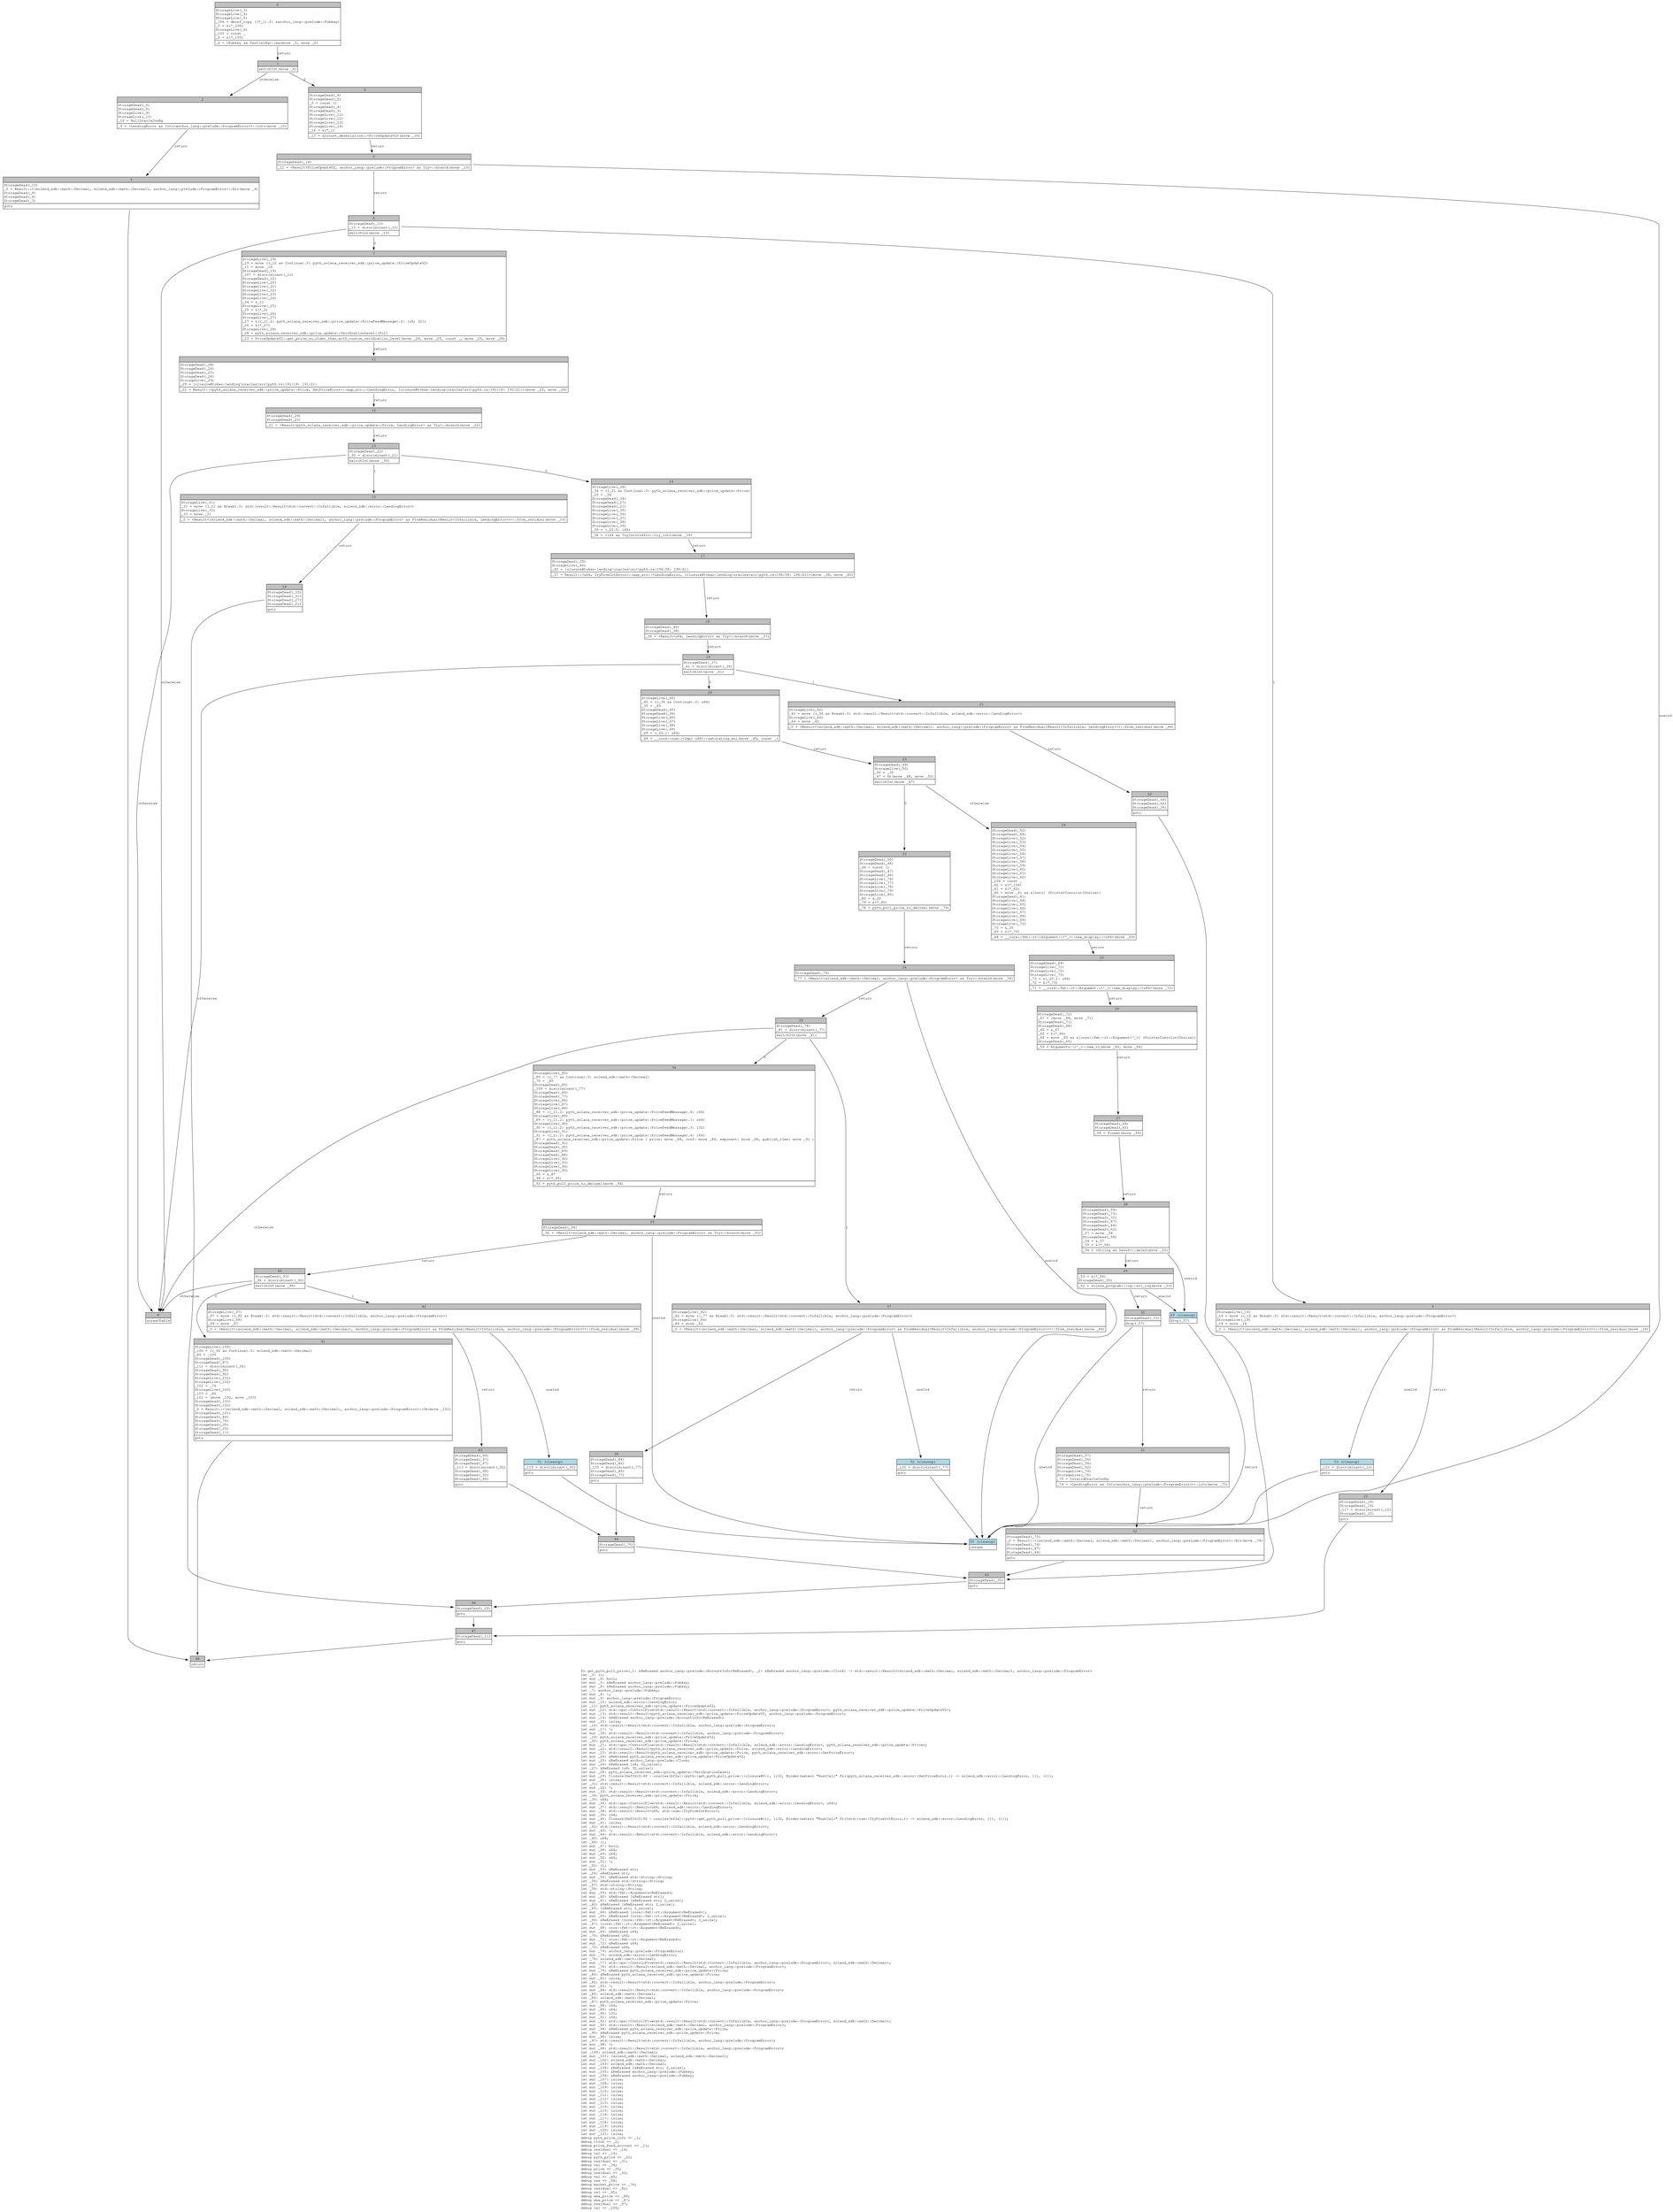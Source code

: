 digraph Mir_0_48 {
    graph [fontname="Courier, monospace"];
    node [fontname="Courier, monospace"];
    edge [fontname="Courier, monospace"];
    label=<fn get_pyth_pull_price(_1: &amp;ReErased anchor_lang::prelude::AccountInfo&lt;ReErased&gt;, _2: &amp;ReErased anchor_lang::prelude::Clock) -&gt; std::result::Result&lt;(solend_sdk::math::Decimal, solend_sdk::math::Decimal), anchor_lang::prelude::ProgramError&gt;<br align="left"/>let _3: ();<br align="left"/>let mut _4: bool;<br align="left"/>let mut _5: &amp;ReErased anchor_lang::prelude::Pubkey;<br align="left"/>let mut _6: &amp;ReErased anchor_lang::prelude::Pubkey;<br align="left"/>let _7: anchor_lang::prelude::Pubkey;<br align="left"/>let mut _8: !;<br align="left"/>let mut _9: anchor_lang::prelude::ProgramError;<br align="left"/>let mut _10: solend_sdk::error::LendingError;<br align="left"/>let _11: pyth_solana_receiver_sdk::price_update::PriceUpdateV2;<br align="left"/>let mut _12: std::ops::ControlFlow&lt;std::result::Result&lt;std::convert::Infallible, anchor_lang::prelude::ProgramError&gt;, pyth_solana_receiver_sdk::price_update::PriceUpdateV2&gt;;<br align="left"/>let mut _13: std::result::Result&lt;pyth_solana_receiver_sdk::price_update::PriceUpdateV2, anchor_lang::prelude::ProgramError&gt;;<br align="left"/>let mut _14: &amp;ReErased anchor_lang::prelude::AccountInfo&lt;ReErased&gt;;<br align="left"/>let mut _15: isize;<br align="left"/>let _16: std::result::Result&lt;std::convert::Infallible, anchor_lang::prelude::ProgramError&gt;;<br align="left"/>let mut _17: !;<br align="left"/>let mut _18: std::result::Result&lt;std::convert::Infallible, anchor_lang::prelude::ProgramError&gt;;<br align="left"/>let _19: pyth_solana_receiver_sdk::price_update::PriceUpdateV2;<br align="left"/>let _20: pyth_solana_receiver_sdk::price_update::Price;<br align="left"/>let mut _21: std::ops::ControlFlow&lt;std::result::Result&lt;std::convert::Infallible, solend_sdk::error::LendingError&gt;, pyth_solana_receiver_sdk::price_update::Price&gt;;<br align="left"/>let mut _22: std::result::Result&lt;pyth_solana_receiver_sdk::price_update::Price, solend_sdk::error::LendingError&gt;;<br align="left"/>let mut _23: std::result::Result&lt;pyth_solana_receiver_sdk::price_update::Price, pyth_solana_receiver_sdk::error::GetPriceError&gt;;<br align="left"/>let mut _24: &amp;ReErased pyth_solana_receiver_sdk::price_update::PriceUpdateV2;<br align="left"/>let mut _25: &amp;ReErased anchor_lang::prelude::Clock;<br align="left"/>let mut _26: &amp;ReErased [u8; 32_usize];<br align="left"/>let _27: &amp;ReErased [u8; 32_usize];<br align="left"/>let mut _28: pyth_solana_receiver_sdk::price_update::VerificationLevel;<br align="left"/>let mut _29: Closure(DefId(0:49 ~ oracles[bf2a]::pyth::get_pyth_pull_price::{closure#0}), [i32, Binder(extern &quot;RustCall&quot; fn((pyth_solana_receiver_sdk::error::GetPriceError,)) -&gt; solend_sdk::error::LendingError, []), ()]);<br align="left"/>let mut _30: isize;<br align="left"/>let _31: std::result::Result&lt;std::convert::Infallible, solend_sdk::error::LendingError&gt;;<br align="left"/>let mut _32: !;<br align="left"/>let mut _33: std::result::Result&lt;std::convert::Infallible, solend_sdk::error::LendingError&gt;;<br align="left"/>let _34: pyth_solana_receiver_sdk::price_update::Price;<br align="left"/>let _35: u64;<br align="left"/>let mut _36: std::ops::ControlFlow&lt;std::result::Result&lt;std::convert::Infallible, solend_sdk::error::LendingError&gt;, u64&gt;;<br align="left"/>let mut _37: std::result::Result&lt;u64, solend_sdk::error::LendingError&gt;;<br align="left"/>let mut _38: std::result::Result&lt;u64, std::num::TryFromIntError&gt;;<br align="left"/>let mut _39: i64;<br align="left"/>let mut _40: Closure(DefId(0:50 ~ oracles[bf2a]::pyth::get_pyth_pull_price::{closure#1}), [i32, Binder(extern &quot;RustCall&quot; fn((std::num::TryFromIntError,)) -&gt; solend_sdk::error::LendingError, []), ()]);<br align="left"/>let mut _41: isize;<br align="left"/>let _42: std::result::Result&lt;std::convert::Infallible, solend_sdk::error::LendingError&gt;;<br align="left"/>let mut _43: !;<br align="left"/>let mut _44: std::result::Result&lt;std::convert::Infallible, solend_sdk::error::LendingError&gt;;<br align="left"/>let _45: u64;<br align="left"/>let _46: ();<br align="left"/>let mut _47: bool;<br align="left"/>let mut _48: u64;<br align="left"/>let mut _49: u64;<br align="left"/>let mut _50: u64;<br align="left"/>let mut _51: !;<br align="left"/>let _52: ();<br align="left"/>let mut _53: &amp;ReErased str;<br align="left"/>let _54: &amp;ReErased str;<br align="left"/>let mut _55: &amp;ReErased std::string::String;<br align="left"/>let _56: &amp;ReErased std::string::String;<br align="left"/>let _57: std::string::String;<br align="left"/>let _58: std::string::String;<br align="left"/>let mut _59: std::fmt::Arguments&lt;ReErased&gt;;<br align="left"/>let mut _60: &amp;ReErased [&amp;ReErased str];<br align="left"/>let mut _61: &amp;ReErased [&amp;ReErased str; 2_usize];<br align="left"/>let _62: &amp;ReErased [&amp;ReErased str; 2_usize];<br align="left"/>let _63: [&amp;ReErased str; 2_usize];<br align="left"/>let mut _64: &amp;ReErased [core::fmt::rt::Argument&lt;ReErased&gt;];<br align="left"/>let mut _65: &amp;ReErased [core::fmt::rt::Argument&lt;ReErased&gt;; 2_usize];<br align="left"/>let _66: &amp;ReErased [core::fmt::rt::Argument&lt;ReErased&gt;; 2_usize];<br align="left"/>let _67: [core::fmt::rt::Argument&lt;ReErased&gt;; 2_usize];<br align="left"/>let mut _68: core::fmt::rt::Argument&lt;ReErased&gt;;<br align="left"/>let mut _69: &amp;ReErased u64;<br align="left"/>let _70: &amp;ReErased u64;<br align="left"/>let mut _71: core::fmt::rt::Argument&lt;ReErased&gt;;<br align="left"/>let mut _72: &amp;ReErased u64;<br align="left"/>let _73: &amp;ReErased u64;<br align="left"/>let mut _74: anchor_lang::prelude::ProgramError;<br align="left"/>let mut _75: solend_sdk::error::LendingError;<br align="left"/>let _76: solend_sdk::math::Decimal;<br align="left"/>let mut _77: std::ops::ControlFlow&lt;std::result::Result&lt;std::convert::Infallible, anchor_lang::prelude::ProgramError&gt;, solend_sdk::math::Decimal&gt;;<br align="left"/>let mut _78: std::result::Result&lt;solend_sdk::math::Decimal, anchor_lang::prelude::ProgramError&gt;;<br align="left"/>let mut _79: &amp;ReErased pyth_solana_receiver_sdk::price_update::Price;<br align="left"/>let _80: &amp;ReErased pyth_solana_receiver_sdk::price_update::Price;<br align="left"/>let mut _81: isize;<br align="left"/>let _82: std::result::Result&lt;std::convert::Infallible, anchor_lang::prelude::ProgramError&gt;;<br align="left"/>let mut _83: !;<br align="left"/>let mut _84: std::result::Result&lt;std::convert::Infallible, anchor_lang::prelude::ProgramError&gt;;<br align="left"/>let _85: solend_sdk::math::Decimal;<br align="left"/>let _86: solend_sdk::math::Decimal;<br align="left"/>let _87: pyth_solana_receiver_sdk::price_update::Price;<br align="left"/>let mut _88: i64;<br align="left"/>let mut _89: u64;<br align="left"/>let mut _90: i32;<br align="left"/>let mut _91: i64;<br align="left"/>let mut _92: std::ops::ControlFlow&lt;std::result::Result&lt;std::convert::Infallible, anchor_lang::prelude::ProgramError&gt;, solend_sdk::math::Decimal&gt;;<br align="left"/>let mut _93: std::result::Result&lt;solend_sdk::math::Decimal, anchor_lang::prelude::ProgramError&gt;;<br align="left"/>let mut _94: &amp;ReErased pyth_solana_receiver_sdk::price_update::Price;<br align="left"/>let _95: &amp;ReErased pyth_solana_receiver_sdk::price_update::Price;<br align="left"/>let mut _96: isize;<br align="left"/>let _97: std::result::Result&lt;std::convert::Infallible, anchor_lang::prelude::ProgramError&gt;;<br align="left"/>let mut _98: !;<br align="left"/>let mut _99: std::result::Result&lt;std::convert::Infallible, anchor_lang::prelude::ProgramError&gt;;<br align="left"/>let _100: solend_sdk::math::Decimal;<br align="left"/>let mut _101: (solend_sdk::math::Decimal, solend_sdk::math::Decimal);<br align="left"/>let mut _102: solend_sdk::math::Decimal;<br align="left"/>let mut _103: solend_sdk::math::Decimal;<br align="left"/>let mut _104: &amp;ReErased [&amp;ReErased str; 2_usize];<br align="left"/>let mut _105: &amp;ReErased anchor_lang::prelude::Pubkey;<br align="left"/>let mut _106: &amp;ReErased anchor_lang::prelude::Pubkey;<br align="left"/>let mut _107: isize;<br align="left"/>let mut _108: isize;<br align="left"/>let mut _109: isize;<br align="left"/>let mut _110: isize;<br align="left"/>let mut _111: isize;<br align="left"/>let mut _112: isize;<br align="left"/>let mut _113: isize;<br align="left"/>let mut _114: isize;<br align="left"/>let mut _115: isize;<br align="left"/>let mut _116: isize;<br align="left"/>let mut _117: isize;<br align="left"/>let mut _118: isize;<br align="left"/>let mut _119: isize;<br align="left"/>let mut _120: isize;<br align="left"/>let mut _121: isize;<br align="left"/>debug pyth_price_info =&gt; _1;<br align="left"/>debug clock =&gt; _2;<br align="left"/>debug price_feed_account =&gt; _11;<br align="left"/>debug residual =&gt; _16;<br align="left"/>debug val =&gt; _19;<br align="left"/>debug pyth_price =&gt; _20;<br align="left"/>debug residual =&gt; _31;<br align="left"/>debug val =&gt; _34;<br align="left"/>debug price =&gt; _35;<br align="left"/>debug residual =&gt; _42;<br align="left"/>debug val =&gt; _45;<br align="left"/>debug res =&gt; _58;<br align="left"/>debug market_price =&gt; _76;<br align="left"/>debug residual =&gt; _82;<br align="left"/>debug val =&gt; _85;<br align="left"/>debug ema_price =&gt; _86;<br align="left"/>debug ema_price =&gt; _87;<br align="left"/>debug residual =&gt; _97;<br align="left"/>debug val =&gt; _100;<br align="left"/>>;
    bb0__0_48 [shape="none", label=<<table border="0" cellborder="1" cellspacing="0"><tr><td bgcolor="gray" align="center" colspan="1">0</td></tr><tr><td align="left" balign="left">StorageLive(_3)<br/>StorageLive(_4)<br/>StorageLive(_5)<br/>_106 = deref_copy ((*_1).0: &amp;anchor_lang::prelude::Pubkey)<br/>_5 = &amp;(*_106)<br/>StorageLive(_6)<br/>_105 = const _<br/>_6 = &amp;(*_105)<br/></td></tr><tr><td align="left">_4 = &lt;Pubkey as PartialEq&gt;::eq(move _5, move _6)</td></tr></table>>];
    bb1__0_48 [shape="none", label=<<table border="0" cellborder="1" cellspacing="0"><tr><td bgcolor="gray" align="center" colspan="1">1</td></tr><tr><td align="left">switchInt(move _4)</td></tr></table>>];
    bb2__0_48 [shape="none", label=<<table border="0" cellborder="1" cellspacing="0"><tr><td bgcolor="gray" align="center" colspan="1">2</td></tr><tr><td align="left" balign="left">StorageDead(_6)<br/>StorageDead(_5)<br/>StorageLive(_9)<br/>StorageLive(_10)<br/>_10 = NullOracleConfig<br/></td></tr><tr><td align="left">_9 = &lt;LendingError as Into&lt;anchor_lang::prelude::ProgramError&gt;&gt;::into(move _10)</td></tr></table>>];
    bb3__0_48 [shape="none", label=<<table border="0" cellborder="1" cellspacing="0"><tr><td bgcolor="gray" align="center" colspan="1">3</td></tr><tr><td align="left" balign="left">StorageDead(_10)<br/>_0 = Result::&lt;(solend_sdk::math::Decimal, solend_sdk::math::Decimal), anchor_lang::prelude::ProgramError&gt;::Err(move _9)<br/>StorageDead(_9)<br/>StorageDead(_4)<br/>StorageDead(_3)<br/></td></tr><tr><td align="left">goto</td></tr></table>>];
    bb4__0_48 [shape="none", label=<<table border="0" cellborder="1" cellspacing="0"><tr><td bgcolor="gray" align="center" colspan="1">4</td></tr><tr><td align="left" balign="left">StorageDead(_6)<br/>StorageDead(_5)<br/>_3 = const ()<br/>StorageDead(_4)<br/>StorageDead(_3)<br/>StorageLive(_11)<br/>StorageLive(_12)<br/>StorageLive(_13)<br/>StorageLive(_14)<br/>_14 = &amp;(*_1)<br/></td></tr><tr><td align="left">_13 = account_deserialize::&lt;PriceUpdateV2&gt;(move _14)</td></tr></table>>];
    bb5__0_48 [shape="none", label=<<table border="0" cellborder="1" cellspacing="0"><tr><td bgcolor="gray" align="center" colspan="1">5</td></tr><tr><td align="left" balign="left">StorageDead(_14)<br/></td></tr><tr><td align="left">_12 = &lt;Result&lt;PriceUpdateV2, anchor_lang::prelude::ProgramError&gt; as Try&gt;::branch(move _13)</td></tr></table>>];
    bb6__0_48 [shape="none", label=<<table border="0" cellborder="1" cellspacing="0"><tr><td bgcolor="gray" align="center" colspan="1">6</td></tr><tr><td align="left" balign="left">StorageDead(_13)<br/>_15 = discriminant(_12)<br/></td></tr><tr><td align="left">switchInt(move _15)</td></tr></table>>];
    bb7__0_48 [shape="none", label=<<table border="0" cellborder="1" cellspacing="0"><tr><td bgcolor="gray" align="center" colspan="1">7</td></tr><tr><td align="left" balign="left">StorageLive(_19)<br/>_19 = move ((_12 as Continue).0: pyth_solana_receiver_sdk::price_update::PriceUpdateV2)<br/>_11 = move _19<br/>StorageDead(_19)<br/>_107 = discriminant(_12)<br/>StorageDead(_12)<br/>StorageLive(_20)<br/>StorageLive(_21)<br/>StorageLive(_22)<br/>StorageLive(_23)<br/>StorageLive(_24)<br/>_24 = &amp;_11<br/>StorageLive(_25)<br/>_25 = &amp;(*_2)<br/>StorageLive(_26)<br/>StorageLive(_27)<br/>_27 = &amp;((_11.2: pyth_solana_receiver_sdk::price_update::PriceFeedMessage).0: [u8; 32])<br/>_26 = &amp;(*_27)<br/>StorageLive(_28)<br/>_28 = pyth_solana_receiver_sdk::price_update::VerificationLevel::Full<br/></td></tr><tr><td align="left">_23 = PriceUpdateV2::get_price_no_older_than_with_custom_verification_level(move _24, move _25, const _, move _26, move _28)</td></tr></table>>];
    bb8__0_48 [shape="none", label=<<table border="0" cellborder="1" cellspacing="0"><tr><td bgcolor="gray" align="center" colspan="1">8</td></tr><tr><td align="left">unreachable</td></tr></table>>];
    bb9__0_48 [shape="none", label=<<table border="0" cellborder="1" cellspacing="0"><tr><td bgcolor="gray" align="center" colspan="1">9</td></tr><tr><td align="left" balign="left">StorageLive(_16)<br/>_16 = move ((_12 as Break).0: std::result::Result&lt;std::convert::Infallible, anchor_lang::prelude::ProgramError&gt;)<br/>StorageLive(_18)<br/>_18 = move _16<br/></td></tr><tr><td align="left">_0 = &lt;Result&lt;(solend_sdk::math::Decimal, solend_sdk::math::Decimal), anchor_lang::prelude::ProgramError&gt; as FromResidual&lt;Result&lt;Infallible, anchor_lang::prelude::ProgramError&gt;&gt;&gt;::from_residual(move _18)</td></tr></table>>];
    bb10__0_48 [shape="none", label=<<table border="0" cellborder="1" cellspacing="0"><tr><td bgcolor="gray" align="center" colspan="1">10</td></tr><tr><td align="left" balign="left">StorageDead(_18)<br/>StorageDead(_16)<br/>_117 = discriminant(_12)<br/>StorageDead(_12)<br/></td></tr><tr><td align="left">goto</td></tr></table>>];
    bb11__0_48 [shape="none", label=<<table border="0" cellborder="1" cellspacing="0"><tr><td bgcolor="gray" align="center" colspan="1">11</td></tr><tr><td align="left" balign="left">StorageDead(_28)<br/>StorageDead(_26)<br/>StorageDead(_25)<br/>StorageDead(_24)<br/>StorageLive(_29)<br/>_29 = {closure@token-lending\oracles\src\pyth.rs:191:18: 191:21}<br/></td></tr><tr><td align="left">_22 = Result::&lt;pyth_solana_receiver_sdk::price_update::Price, GetPriceError&gt;::map_err::&lt;LendingError, {closure@token-lending\oracles\src\pyth.rs:191:18: 191:21}&gt;(move _23, move _29)</td></tr></table>>];
    bb12__0_48 [shape="none", label=<<table border="0" cellborder="1" cellspacing="0"><tr><td bgcolor="gray" align="center" colspan="1">12</td></tr><tr><td align="left" balign="left">StorageDead(_29)<br/>StorageDead(_23)<br/></td></tr><tr><td align="left">_21 = &lt;Result&lt;pyth_solana_receiver_sdk::price_update::Price, LendingError&gt; as Try&gt;::branch(move _22)</td></tr></table>>];
    bb13__0_48 [shape="none", label=<<table border="0" cellborder="1" cellspacing="0"><tr><td bgcolor="gray" align="center" colspan="1">13</td></tr><tr><td align="left" balign="left">StorageDead(_22)<br/>_30 = discriminant(_21)<br/></td></tr><tr><td align="left">switchInt(move _30)</td></tr></table>>];
    bb14__0_48 [shape="none", label=<<table border="0" cellborder="1" cellspacing="0"><tr><td bgcolor="gray" align="center" colspan="1">14</td></tr><tr><td align="left" balign="left">StorageLive(_34)<br/>_34 = ((_21 as Continue).0: pyth_solana_receiver_sdk::price_update::Price)<br/>_20 = _34<br/>StorageDead(_34)<br/>StorageDead(_27)<br/>StorageDead(_21)<br/>StorageLive(_35)<br/>StorageLive(_36)<br/>StorageLive(_37)<br/>StorageLive(_38)<br/>StorageLive(_39)<br/>_39 = (_20.0: i64)<br/></td></tr><tr><td align="left">_38 = &lt;i64 as TryInto&lt;u64&gt;&gt;::try_into(move _39)</td></tr></table>>];
    bb15__0_48 [shape="none", label=<<table border="0" cellborder="1" cellspacing="0"><tr><td bgcolor="gray" align="center" colspan="1">15</td></tr><tr><td align="left" balign="left">StorageLive(_31)<br/>_31 = move ((_21 as Break).0: std::result::Result&lt;std::convert::Infallible, solend_sdk::error::LendingError&gt;)<br/>StorageLive(_33)<br/>_33 = move _31<br/></td></tr><tr><td align="left">_0 = &lt;Result&lt;(solend_sdk::math::Decimal, solend_sdk::math::Decimal), anchor_lang::prelude::ProgramError&gt; as FromResidual&lt;Result&lt;Infallible, LendingError&gt;&gt;&gt;::from_residual(move _33)</td></tr></table>>];
    bb16__0_48 [shape="none", label=<<table border="0" cellborder="1" cellspacing="0"><tr><td bgcolor="gray" align="center" colspan="1">16</td></tr><tr><td align="left" balign="left">StorageDead(_33)<br/>StorageDead(_31)<br/>StorageDead(_27)<br/>StorageDead(_21)<br/></td></tr><tr><td align="left">goto</td></tr></table>>];
    bb17__0_48 [shape="none", label=<<table border="0" cellborder="1" cellspacing="0"><tr><td bgcolor="gray" align="center" colspan="1">17</td></tr><tr><td align="left" balign="left">StorageDead(_39)<br/>StorageLive(_40)<br/>_40 = {closure@token-lending\oracles\src\pyth.rs:196:58: 196:61}<br/></td></tr><tr><td align="left">_37 = Result::&lt;u64, TryFromIntError&gt;::map_err::&lt;LendingError, {closure@token-lending\oracles\src\pyth.rs:196:58: 196:61}&gt;(move _38, move _40)</td></tr></table>>];
    bb18__0_48 [shape="none", label=<<table border="0" cellborder="1" cellspacing="0"><tr><td bgcolor="gray" align="center" colspan="1">18</td></tr><tr><td align="left" balign="left">StorageDead(_40)<br/>StorageDead(_38)<br/></td></tr><tr><td align="left">_36 = &lt;Result&lt;u64, LendingError&gt; as Try&gt;::branch(move _37)</td></tr></table>>];
    bb19__0_48 [shape="none", label=<<table border="0" cellborder="1" cellspacing="0"><tr><td bgcolor="gray" align="center" colspan="1">19</td></tr><tr><td align="left" balign="left">StorageDead(_37)<br/>_41 = discriminant(_36)<br/></td></tr><tr><td align="left">switchInt(move _41)</td></tr></table>>];
    bb20__0_48 [shape="none", label=<<table border="0" cellborder="1" cellspacing="0"><tr><td bgcolor="gray" align="center" colspan="1">20</td></tr><tr><td align="left" balign="left">StorageLive(_45)<br/>_45 = ((_36 as Continue).0: u64)<br/>_35 = _45<br/>StorageDead(_45)<br/>StorageDead(_36)<br/>StorageLive(_46)<br/>StorageLive(_47)<br/>StorageLive(_48)<br/>StorageLive(_49)<br/>_49 = (_20.1: u64)<br/></td></tr><tr><td align="left">_48 = __core::num::&lt;impl u64&gt;::saturating_mul(move _49, const _)</td></tr></table>>];
    bb21__0_48 [shape="none", label=<<table border="0" cellborder="1" cellspacing="0"><tr><td bgcolor="gray" align="center" colspan="1">21</td></tr><tr><td align="left" balign="left">StorageLive(_42)<br/>_42 = move ((_36 as Break).0: std::result::Result&lt;std::convert::Infallible, solend_sdk::error::LendingError&gt;)<br/>StorageLive(_44)<br/>_44 = move _42<br/></td></tr><tr><td align="left">_0 = &lt;Result&lt;(solend_sdk::math::Decimal, solend_sdk::math::Decimal), anchor_lang::prelude::ProgramError&gt; as FromResidual&lt;Result&lt;Infallible, LendingError&gt;&gt;&gt;::from_residual(move _44)</td></tr></table>>];
    bb22__0_48 [shape="none", label=<<table border="0" cellborder="1" cellspacing="0"><tr><td bgcolor="gray" align="center" colspan="1">22</td></tr><tr><td align="left" balign="left">StorageDead(_44)<br/>StorageDead(_42)<br/>StorageDead(_36)<br/></td></tr><tr><td align="left">goto</td></tr></table>>];
    bb23__0_48 [shape="none", label=<<table border="0" cellborder="1" cellspacing="0"><tr><td bgcolor="gray" align="center" colspan="1">23</td></tr><tr><td align="left" balign="left">StorageDead(_49)<br/>StorageLive(_50)<br/>_50 = _35<br/>_47 = Gt(move _48, move _50)<br/></td></tr><tr><td align="left">switchInt(move _47)</td></tr></table>>];
    bb24__0_48 [shape="none", label=<<table border="0" cellborder="1" cellspacing="0"><tr><td bgcolor="gray" align="center" colspan="1">24</td></tr><tr><td align="left" balign="left">StorageDead(_50)<br/>StorageDead(_48)<br/>StorageLive(_52)<br/>StorageLive(_53)<br/>StorageLive(_54)<br/>StorageLive(_55)<br/>StorageLive(_56)<br/>StorageLive(_57)<br/>StorageLive(_58)<br/>StorageLive(_59)<br/>StorageLive(_60)<br/>StorageLive(_61)<br/>StorageLive(_62)<br/>_104 = const _<br/>_62 = &amp;(*_104)<br/>_61 = &amp;(*_62)<br/>_60 = move _61 as &amp;[&amp;str] (PointerCoercion(Unsize))<br/>StorageDead(_61)<br/>StorageLive(_64)<br/>StorageLive(_65)<br/>StorageLive(_66)<br/>StorageLive(_67)<br/>StorageLive(_68)<br/>StorageLive(_69)<br/>StorageLive(_70)<br/>_70 = &amp;_35<br/>_69 = &amp;(*_70)<br/></td></tr><tr><td align="left">_68 = __core::fmt::rt::Argument::&lt;'_&gt;::new_display::&lt;u64&gt;(move _69)</td></tr></table>>];
    bb25__0_48 [shape="none", label=<<table border="0" cellborder="1" cellspacing="0"><tr><td bgcolor="gray" align="center" colspan="1">25</td></tr><tr><td align="left" balign="left">StorageDead(_69)<br/>StorageLive(_71)<br/>StorageLive(_72)<br/>StorageLive(_73)<br/>_73 = &amp;(_20.1: u64)<br/>_72 = &amp;(*_73)<br/></td></tr><tr><td align="left">_71 = __core::fmt::rt::Argument::&lt;'_&gt;::new_display::&lt;u64&gt;(move _72)</td></tr></table>>];
    bb26__0_48 [shape="none", label=<<table border="0" cellborder="1" cellspacing="0"><tr><td bgcolor="gray" align="center" colspan="1">26</td></tr><tr><td align="left" balign="left">StorageDead(_72)<br/>_67 = [move _68, move _71]<br/>StorageDead(_71)<br/>StorageDead(_68)<br/>_66 = &amp;_67<br/>_65 = &amp;(*_66)<br/>_64 = move _65 as &amp;[core::fmt::rt::Argument&lt;'_&gt;] (PointerCoercion(Unsize))<br/>StorageDead(_65)<br/></td></tr><tr><td align="left">_59 = Arguments::&lt;'_&gt;::new_v1(move _60, move _64)</td></tr></table>>];
    bb27__0_48 [shape="none", label=<<table border="0" cellborder="1" cellspacing="0"><tr><td bgcolor="gray" align="center" colspan="1">27</td></tr><tr><td align="left" balign="left">StorageDead(_64)<br/>StorageDead(_60)<br/></td></tr><tr><td align="left">_58 = format(move _59)</td></tr></table>>];
    bb28__0_48 [shape="none", label=<<table border="0" cellborder="1" cellspacing="0"><tr><td bgcolor="gray" align="center" colspan="1">28</td></tr><tr><td align="left" balign="left">StorageDead(_59)<br/>StorageDead(_73)<br/>StorageDead(_70)<br/>StorageDead(_67)<br/>StorageDead(_66)<br/>StorageDead(_62)<br/>_57 = move _58<br/>StorageDead(_58)<br/>_56 = &amp;_57<br/>_55 = &amp;(*_56)<br/></td></tr><tr><td align="left">_54 = &lt;String as Deref&gt;::deref(move _55)</td></tr></table>>];
    bb29__0_48 [shape="none", label=<<table border="0" cellborder="1" cellspacing="0"><tr><td bgcolor="gray" align="center" colspan="1">29</td></tr><tr><td align="left" balign="left">_53 = &amp;(*_54)<br/>StorageDead(_55)<br/></td></tr><tr><td align="left">_52 = solana_program::log::sol_log(move _53)</td></tr></table>>];
    bb30__0_48 [shape="none", label=<<table border="0" cellborder="1" cellspacing="0"><tr><td bgcolor="gray" align="center" colspan="1">30</td></tr><tr><td align="left" balign="left">StorageDead(_53)<br/></td></tr><tr><td align="left">drop(_57)</td></tr></table>>];
    bb31__0_48 [shape="none", label=<<table border="0" cellborder="1" cellspacing="0"><tr><td bgcolor="gray" align="center" colspan="1">31</td></tr><tr><td align="left" balign="left">StorageDead(_57)<br/>StorageDead(_56)<br/>StorageDead(_54)<br/>StorageDead(_52)<br/>StorageLive(_74)<br/>StorageLive(_75)<br/>_75 = InvalidOracleConfig<br/></td></tr><tr><td align="left">_74 = &lt;LendingError as Into&lt;anchor_lang::prelude::ProgramError&gt;&gt;::into(move _75)</td></tr></table>>];
    bb32__0_48 [shape="none", label=<<table border="0" cellborder="1" cellspacing="0"><tr><td bgcolor="gray" align="center" colspan="1">32</td></tr><tr><td align="left" balign="left">StorageDead(_75)<br/>_0 = Result::&lt;(solend_sdk::math::Decimal, solend_sdk::math::Decimal), anchor_lang::prelude::ProgramError&gt;::Err(move _74)<br/>StorageDead(_74)<br/>StorageDead(_47)<br/>StorageDead(_46)<br/></td></tr><tr><td align="left">goto</td></tr></table>>];
    bb33__0_48 [shape="none", label=<<table border="0" cellborder="1" cellspacing="0"><tr><td bgcolor="gray" align="center" colspan="1">33</td></tr><tr><td align="left" balign="left">StorageDead(_50)<br/>StorageDead(_48)<br/>_46 = const ()<br/>StorageDead(_47)<br/>StorageDead(_46)<br/>StorageLive(_76)<br/>StorageLive(_77)<br/>StorageLive(_78)<br/>StorageLive(_79)<br/>StorageLive(_80)<br/>_80 = &amp;_20<br/>_79 = &amp;(*_80)<br/></td></tr><tr><td align="left">_78 = pyth_pull_price_to_decimal(move _79)</td></tr></table>>];
    bb34__0_48 [shape="none", label=<<table border="0" cellborder="1" cellspacing="0"><tr><td bgcolor="gray" align="center" colspan="1">34</td></tr><tr><td align="left" balign="left">StorageDead(_79)<br/></td></tr><tr><td align="left">_77 = &lt;Result&lt;solend_sdk::math::Decimal, anchor_lang::prelude::ProgramError&gt; as Try&gt;::branch(move _78)</td></tr></table>>];
    bb35__0_48 [shape="none", label=<<table border="0" cellborder="1" cellspacing="0"><tr><td bgcolor="gray" align="center" colspan="1">35</td></tr><tr><td align="left" balign="left">StorageDead(_78)<br/>_81 = discriminant(_77)<br/></td></tr><tr><td align="left">switchInt(move _81)</td></tr></table>>];
    bb36__0_48 [shape="none", label=<<table border="0" cellborder="1" cellspacing="0"><tr><td bgcolor="gray" align="center" colspan="1">36</td></tr><tr><td align="left" balign="left">StorageLive(_85)<br/>_85 = ((_77 as Continue).0: solend_sdk::math::Decimal)<br/>_76 = _85<br/>StorageDead(_85)<br/>_109 = discriminant(_77)<br/>StorageDead(_80)<br/>StorageDead(_77)<br/>StorageLive(_86)<br/>StorageLive(_87)<br/>StorageLive(_88)<br/>_88 = ((_11.2: pyth_solana_receiver_sdk::price_update::PriceFeedMessage).6: i64)<br/>StorageLive(_89)<br/>_89 = ((_11.2: pyth_solana_receiver_sdk::price_update::PriceFeedMessage).7: u64)<br/>StorageLive(_90)<br/>_90 = ((_11.2: pyth_solana_receiver_sdk::price_update::PriceFeedMessage).3: i32)<br/>StorageLive(_91)<br/>_91 = ((_11.2: pyth_solana_receiver_sdk::price_update::PriceFeedMessage).4: i64)<br/>_87 = pyth_solana_receiver_sdk::price_update::Price { price: move _88, conf: move _89, exponent: move _90, publish_time: move _91 }<br/>StorageDead(_91)<br/>StorageDead(_90)<br/>StorageDead(_89)<br/>StorageDead(_88)<br/>StorageLive(_92)<br/>StorageLive(_93)<br/>StorageLive(_94)<br/>StorageLive(_95)<br/>_95 = &amp;_87<br/>_94 = &amp;(*_95)<br/></td></tr><tr><td align="left">_93 = pyth_pull_price_to_decimal(move _94)</td></tr></table>>];
    bb37__0_48 [shape="none", label=<<table border="0" cellborder="1" cellspacing="0"><tr><td bgcolor="gray" align="center" colspan="1">37</td></tr><tr><td align="left" balign="left">StorageLive(_82)<br/>_82 = move ((_77 as Break).0: std::result::Result&lt;std::convert::Infallible, anchor_lang::prelude::ProgramError&gt;)<br/>StorageLive(_84)<br/>_84 = move _82<br/></td></tr><tr><td align="left">_0 = &lt;Result&lt;(solend_sdk::math::Decimal, solend_sdk::math::Decimal), anchor_lang::prelude::ProgramError&gt; as FromResidual&lt;Result&lt;Infallible, anchor_lang::prelude::ProgramError&gt;&gt;&gt;::from_residual(move _84)</td></tr></table>>];
    bb38__0_48 [shape="none", label=<<table border="0" cellborder="1" cellspacing="0"><tr><td bgcolor="gray" align="center" colspan="1">38</td></tr><tr><td align="left" balign="left">StorageDead(_84)<br/>StorageDead(_82)<br/>_115 = discriminant(_77)<br/>StorageDead(_80)<br/>StorageDead(_77)<br/></td></tr><tr><td align="left">goto</td></tr></table>>];
    bb39__0_48 [shape="none", label=<<table border="0" cellborder="1" cellspacing="0"><tr><td bgcolor="gray" align="center" colspan="1">39</td></tr><tr><td align="left" balign="left">StorageDead(_94)<br/></td></tr><tr><td align="left">_92 = &lt;Result&lt;solend_sdk::math::Decimal, anchor_lang::prelude::ProgramError&gt; as Try&gt;::branch(move _93)</td></tr></table>>];
    bb40__0_48 [shape="none", label=<<table border="0" cellborder="1" cellspacing="0"><tr><td bgcolor="gray" align="center" colspan="1">40</td></tr><tr><td align="left" balign="left">StorageDead(_93)<br/>_96 = discriminant(_92)<br/></td></tr><tr><td align="left">switchInt(move _96)</td></tr></table>>];
    bb41__0_48 [shape="none", label=<<table border="0" cellborder="1" cellspacing="0"><tr><td bgcolor="gray" align="center" colspan="1">41</td></tr><tr><td align="left" balign="left">StorageLive(_100)<br/>_100 = ((_92 as Continue).0: solend_sdk::math::Decimal)<br/>_86 = _100<br/>StorageDead(_100)<br/>StorageDead(_87)<br/>_111 = discriminant(_92)<br/>StorageDead(_95)<br/>StorageDead(_92)<br/>StorageLive(_101)<br/>StorageLive(_102)<br/>_102 = _76<br/>StorageLive(_103)<br/>_103 = _86<br/>_101 = (move _102, move _103)<br/>StorageDead(_103)<br/>StorageDead(_102)<br/>_0 = Result::&lt;(solend_sdk::math::Decimal, solend_sdk::math::Decimal), anchor_lang::prelude::ProgramError&gt;::Ok(move _101)<br/>StorageDead(_101)<br/>StorageDead(_86)<br/>StorageDead(_76)<br/>StorageDead(_35)<br/>StorageDead(_20)<br/>StorageDead(_11)<br/></td></tr><tr><td align="left">goto</td></tr></table>>];
    bb42__0_48 [shape="none", label=<<table border="0" cellborder="1" cellspacing="0"><tr><td bgcolor="gray" align="center" colspan="1">42</td></tr><tr><td align="left" balign="left">StorageLive(_97)<br/>_97 = move ((_92 as Break).0: std::result::Result&lt;std::convert::Infallible, anchor_lang::prelude::ProgramError&gt;)<br/>StorageLive(_99)<br/>_99 = move _97<br/></td></tr><tr><td align="left">_0 = &lt;Result&lt;(solend_sdk::math::Decimal, solend_sdk::math::Decimal), anchor_lang::prelude::ProgramError&gt; as FromResidual&lt;Result&lt;Infallible, anchor_lang::prelude::ProgramError&gt;&gt;&gt;::from_residual(move _99)</td></tr></table>>];
    bb43__0_48 [shape="none", label=<<table border="0" cellborder="1" cellspacing="0"><tr><td bgcolor="gray" align="center" colspan="1">43</td></tr><tr><td align="left" balign="left">StorageDead(_99)<br/>StorageDead(_97)<br/>StorageDead(_87)<br/>_113 = discriminant(_92)<br/>StorageDead(_95)<br/>StorageDead(_92)<br/>StorageDead(_86)<br/></td></tr><tr><td align="left">goto</td></tr></table>>];
    bb44__0_48 [shape="none", label=<<table border="0" cellborder="1" cellspacing="0"><tr><td bgcolor="gray" align="center" colspan="1">44</td></tr><tr><td align="left" balign="left">StorageDead(_76)<br/></td></tr><tr><td align="left">goto</td></tr></table>>];
    bb45__0_48 [shape="none", label=<<table border="0" cellborder="1" cellspacing="0"><tr><td bgcolor="gray" align="center" colspan="1">45</td></tr><tr><td align="left" balign="left">StorageDead(_35)<br/></td></tr><tr><td align="left">goto</td></tr></table>>];
    bb46__0_48 [shape="none", label=<<table border="0" cellborder="1" cellspacing="0"><tr><td bgcolor="gray" align="center" colspan="1">46</td></tr><tr><td align="left" balign="left">StorageDead(_20)<br/></td></tr><tr><td align="left">goto</td></tr></table>>];
    bb47__0_48 [shape="none", label=<<table border="0" cellborder="1" cellspacing="0"><tr><td bgcolor="gray" align="center" colspan="1">47</td></tr><tr><td align="left" balign="left">StorageDead(_11)<br/></td></tr><tr><td align="left">goto</td></tr></table>>];
    bb48__0_48 [shape="none", label=<<table border="0" cellborder="1" cellspacing="0"><tr><td bgcolor="gray" align="center" colspan="1">48</td></tr><tr><td align="left">return</td></tr></table>>];
    bb49__0_48 [shape="none", label=<<table border="0" cellborder="1" cellspacing="0"><tr><td bgcolor="lightblue" align="center" colspan="1">49 (cleanup)</td></tr><tr><td align="left">drop(_57)</td></tr></table>>];
    bb50__0_48 [shape="none", label=<<table border="0" cellborder="1" cellspacing="0"><tr><td bgcolor="lightblue" align="center" colspan="1">50 (cleanup)</td></tr><tr><td align="left">resume</td></tr></table>>];
    bb51__0_48 [shape="none", label=<<table border="0" cellborder="1" cellspacing="0"><tr><td bgcolor="lightblue" align="center" colspan="1">51 (cleanup)</td></tr><tr><td align="left" balign="left">_119 = discriminant(_92)<br/></td></tr><tr><td align="left">goto</td></tr></table>>];
    bb52__0_48 [shape="none", label=<<table border="0" cellborder="1" cellspacing="0"><tr><td bgcolor="lightblue" align="center" colspan="1">52 (cleanup)</td></tr><tr><td align="left" balign="left">_120 = discriminant(_77)<br/></td></tr><tr><td align="left">goto</td></tr></table>>];
    bb53__0_48 [shape="none", label=<<table border="0" cellborder="1" cellspacing="0"><tr><td bgcolor="lightblue" align="center" colspan="1">53 (cleanup)</td></tr><tr><td align="left" balign="left">_121 = discriminant(_12)<br/></td></tr><tr><td align="left">goto</td></tr></table>>];
    bb0__0_48 -> bb1__0_48 [label="return"];
    bb1__0_48 -> bb4__0_48 [label="0"];
    bb1__0_48 -> bb2__0_48 [label="otherwise"];
    bb2__0_48 -> bb3__0_48 [label="return"];
    bb3__0_48 -> bb48__0_48 [label=""];
    bb4__0_48 -> bb5__0_48 [label="return"];
    bb5__0_48 -> bb6__0_48 [label="return"];
    bb5__0_48 -> bb50__0_48 [label="unwind"];
    bb6__0_48 -> bb7__0_48 [label="0"];
    bb6__0_48 -> bb9__0_48 [label="1"];
    bb6__0_48 -> bb8__0_48 [label="otherwise"];
    bb7__0_48 -> bb11__0_48 [label="return"];
    bb9__0_48 -> bb10__0_48 [label="return"];
    bb9__0_48 -> bb53__0_48 [label="unwind"];
    bb10__0_48 -> bb47__0_48 [label=""];
    bb11__0_48 -> bb12__0_48 [label="return"];
    bb12__0_48 -> bb13__0_48 [label="return"];
    bb13__0_48 -> bb14__0_48 [label="0"];
    bb13__0_48 -> bb15__0_48 [label="1"];
    bb13__0_48 -> bb8__0_48 [label="otherwise"];
    bb14__0_48 -> bb17__0_48 [label="return"];
    bb15__0_48 -> bb16__0_48 [label="return"];
    bb16__0_48 -> bb46__0_48 [label=""];
    bb17__0_48 -> bb18__0_48 [label="return"];
    bb18__0_48 -> bb19__0_48 [label="return"];
    bb19__0_48 -> bb20__0_48 [label="0"];
    bb19__0_48 -> bb21__0_48 [label="1"];
    bb19__0_48 -> bb8__0_48 [label="otherwise"];
    bb20__0_48 -> bb23__0_48 [label="return"];
    bb21__0_48 -> bb22__0_48 [label="return"];
    bb22__0_48 -> bb45__0_48 [label=""];
    bb23__0_48 -> bb33__0_48 [label="0"];
    bb23__0_48 -> bb24__0_48 [label="otherwise"];
    bb24__0_48 -> bb25__0_48 [label="return"];
    bb25__0_48 -> bb26__0_48 [label="return"];
    bb26__0_48 -> bb27__0_48 [label="return"];
    bb27__0_48 -> bb28__0_48 [label="return"];
    bb28__0_48 -> bb29__0_48 [label="return"];
    bb28__0_48 -> bb49__0_48 [label="unwind"];
    bb29__0_48 -> bb30__0_48 [label="return"];
    bb29__0_48 -> bb49__0_48 [label="unwind"];
    bb30__0_48 -> bb31__0_48 [label="return"];
    bb30__0_48 -> bb50__0_48 [label="unwind"];
    bb31__0_48 -> bb32__0_48 [label="return"];
    bb32__0_48 -> bb45__0_48 [label=""];
    bb33__0_48 -> bb34__0_48 [label="return"];
    bb34__0_48 -> bb35__0_48 [label="return"];
    bb34__0_48 -> bb50__0_48 [label="unwind"];
    bb35__0_48 -> bb36__0_48 [label="0"];
    bb35__0_48 -> bb37__0_48 [label="1"];
    bb35__0_48 -> bb8__0_48 [label="otherwise"];
    bb36__0_48 -> bb39__0_48 [label="return"];
    bb37__0_48 -> bb38__0_48 [label="return"];
    bb37__0_48 -> bb52__0_48 [label="unwind"];
    bb38__0_48 -> bb44__0_48 [label=""];
    bb39__0_48 -> bb40__0_48 [label="return"];
    bb39__0_48 -> bb50__0_48 [label="unwind"];
    bb40__0_48 -> bb41__0_48 [label="0"];
    bb40__0_48 -> bb42__0_48 [label="1"];
    bb40__0_48 -> bb8__0_48 [label="otherwise"];
    bb41__0_48 -> bb48__0_48 [label=""];
    bb42__0_48 -> bb43__0_48 [label="return"];
    bb42__0_48 -> bb51__0_48 [label="unwind"];
    bb43__0_48 -> bb44__0_48 [label=""];
    bb44__0_48 -> bb45__0_48 [label=""];
    bb45__0_48 -> bb46__0_48 [label=""];
    bb46__0_48 -> bb47__0_48 [label=""];
    bb47__0_48 -> bb48__0_48 [label=""];
    bb49__0_48 -> bb50__0_48 [label="return"];
    bb51__0_48 -> bb50__0_48 [label=""];
    bb52__0_48 -> bb50__0_48 [label=""];
    bb53__0_48 -> bb50__0_48 [label=""];
}
